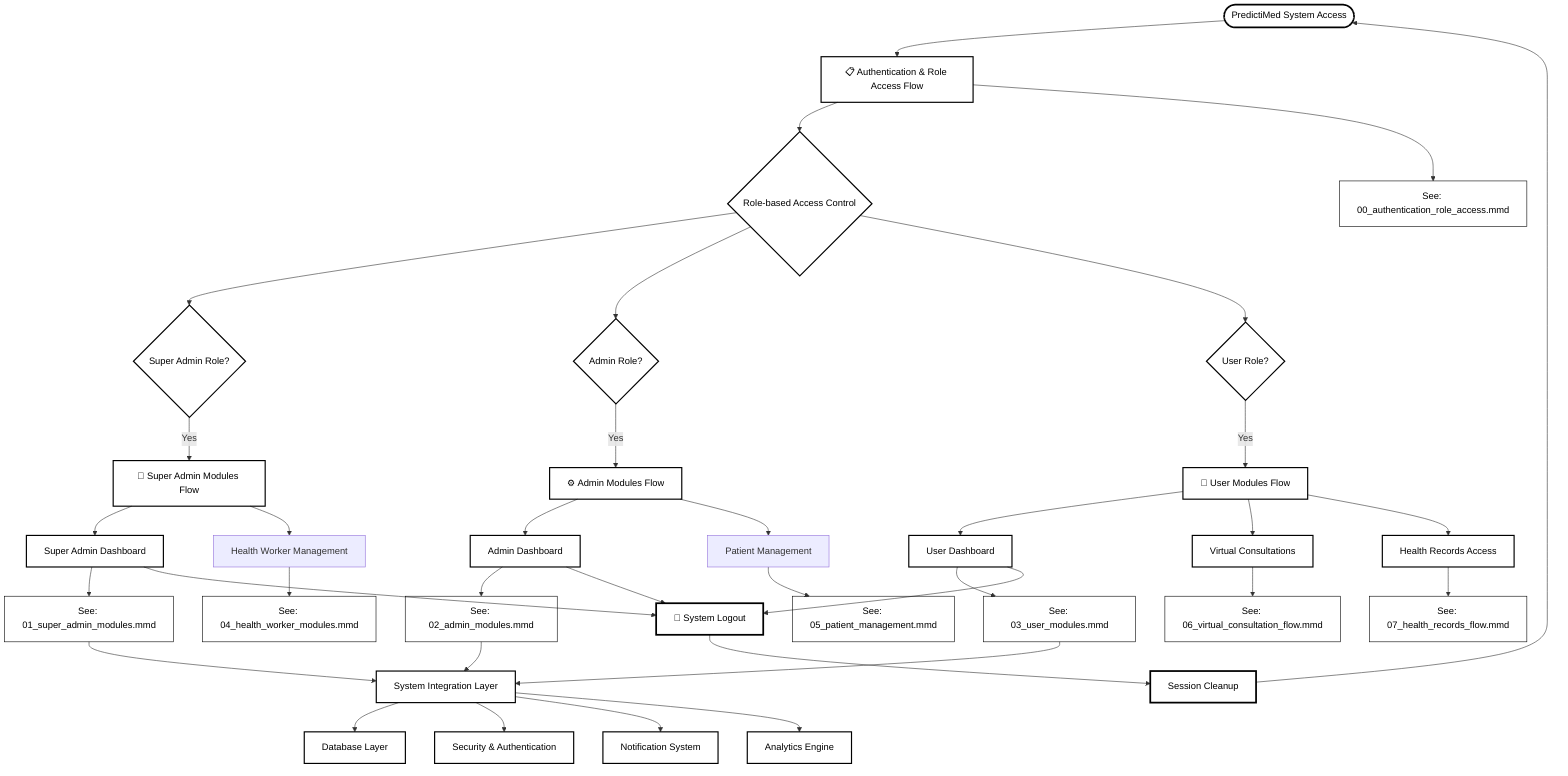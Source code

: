 flowchart TD
    %% ========================================
    %% MASTER SYSTEM FLOWCHART OVERVIEW
    %% ========================================
    
    Start([PredictiMed System Access]) --> AuthFlow[📋 Authentication & Role Access Flow]
    AuthFlow --> RoleBasedAccess{Role-based Access Control}
    
    %% Role-based System Access
    RoleBasedAccess --> SuperAdminAccess{Super Admin Role?}
    RoleBasedAccess --> AdminAccess{Admin Role?}
    RoleBasedAccess --> UserAccess{User Role?}
    
    %% Super Admin Dashboard Access
    SuperAdminAccess -->|Yes| SuperAdminFlow[🔧 Super Admin Modules Flow]
    SuperAdminFlow --> SuperAdminDashboard[Super Admin Dashboard]
    
    %% Admin Dashboard Access
    AdminAccess -->|Yes| AdminFlow[⚙️ Admin Modules Flow]
    AdminFlow --> AdminDashboard[Admin Dashboard]
    
    %% User Dashboard Access  
    UserAccess -->|Yes| UserFlow[👤 User Modules Flow]
    UserFlow --> UserDashboard[User Dashboard]
    
    %% Flow References
    SuperAdminDashboard --> SuperAdminDetails[See: 01_super_admin_modules.mmd]
    AdminDashboard --> AdminDetails[See: 02_admin_modules.mmd]
    UserDashboard --> UserDetails[See: 03_user_modules.mmd]
    AuthFlow --> AuthDetails[See: 00_authentication_role_access.mmd]
    
    %% Additional Module Flows
    SuperAdminFlow --> HealthWorkerMgmt[Health Worker Management]
    AdminFlow --> PatientMgmt[Patient Management]
    UserFlow --> ConsultationFlow[Virtual Consultations]
    UserFlow --> HealthRecordsFlow[Health Records Access]
    
    HealthWorkerMgmt --> HealthWorkerDetails[See: 04_health_worker_modules.mmd]
    PatientMgmt --> PatientDetails[See: 05_patient_management.mmd]
    ConsultationFlow --> ConsultationDetails[See: 06_virtual_consultation_flow.mmd]
    HealthRecordsFlow --> HealthRecordsDetails[See: 07_health_records_flow.mmd]
    
    %% System Integration Points
    SuperAdminDetails --> SystemIntegration[System Integration Layer]
    AdminDetails --> SystemIntegration
    UserDetails --> SystemIntegration
    
    SystemIntegration --> DatabaseLayer[Database Layer]
    SystemIntegration --> SecurityLayer[Security & Authentication]
    SystemIntegration --> NotificationSystem[Notification System]
    SystemIntegration --> AnalyticsEngine[Analytics Engine]
    
    %% Exit Points
    SuperAdminDashboard --> SystemLogout[🚪 System Logout]
    AdminDashboard --> SystemLogout
    UserDashboard --> SystemLogout
    
    SystemLogout --> SessionCleanup[Session Cleanup]
    SessionCleanup --> Start
    
    %% Styling
    classDef startEnd fill:transparent,stroke:#000,stroke-width:3px,color:#000
    classDef dashboard fill:transparent,stroke:#000,stroke-width:2px,color:#000
    classDef flow fill:transparent,stroke:#000,stroke-width:2px,color:#000
    classDef details fill:transparent,stroke:#000,stroke-width:1px,color:#000
    classDef system fill:transparent,stroke:#000,stroke-width:2px,color:#000
    classDef decision fill:transparent,stroke:#000,stroke-width:2px,color:#000
    
    class Start,SessionCleanup,SystemLogout startEnd
    class SuperAdminDashboard,AdminDashboard,UserDashboard dashboard
    class AuthFlow,SuperAdminFlow,AdminFlow,UserFlow,ConsultationFlow,HealthRecordsFlow flow
    class SuperAdminDetails,AdminDetails,UserDetails,AuthDetails,HealthWorkerDetails,PatientDetails,ConsultationDetails,HealthRecordsDetails details
    class SystemIntegration,DatabaseLayer,SecurityLayer,NotificationSystem,AnalyticsEngine system
    class RoleBasedAccess,SuperAdminAccess,AdminAccess,UserAccess decision